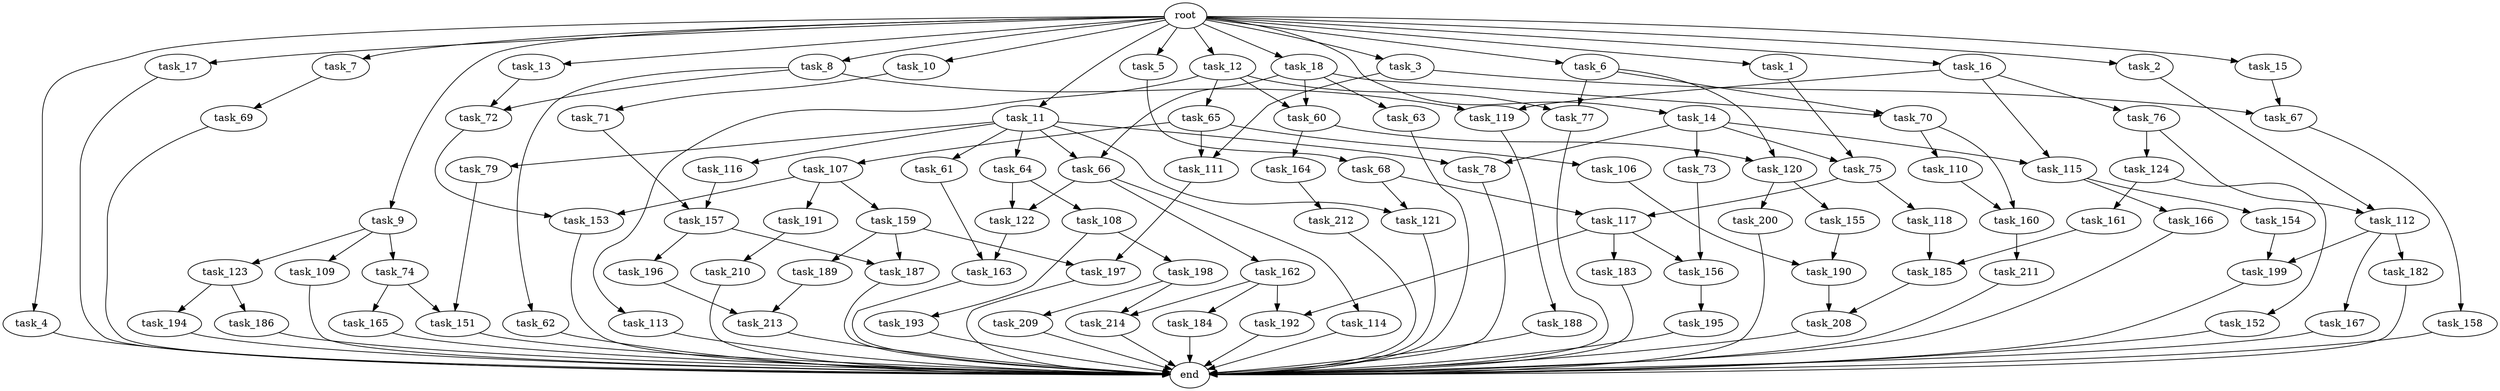 digraph G {
  root [size="0.000000"];
  task_1 [size="2.048000"];
  task_2 [size="2.048000"];
  task_3 [size="2.048000"];
  task_4 [size="2.048000"];
  task_5 [size="2.048000"];
  task_6 [size="2.048000"];
  task_7 [size="2.048000"];
  task_8 [size="2.048000"];
  task_9 [size="2.048000"];
  task_10 [size="2.048000"];
  task_11 [size="2.048000"];
  task_12 [size="2.048000"];
  task_13 [size="2.048000"];
  task_14 [size="2.048000"];
  task_15 [size="2.048000"];
  task_16 [size="2.048000"];
  task_17 [size="2.048000"];
  task_18 [size="2.048000"];
  task_60 [size="1872605741.056000"];
  task_61 [size="274877906.944000"];
  task_62 [size="1391569403.904000"];
  task_63 [size="154618822.656000"];
  task_64 [size="274877906.944000"];
  task_65 [size="1717986918.400000"];
  task_66 [size="429496729.600000"];
  task_67 [size="1992864825.344000"];
  task_68 [size="841813590.016000"];
  task_69 [size="429496729.600000"];
  task_70 [size="1872605741.056000"];
  task_71 [size="618475290.624000"];
  task_72 [size="1460288880.640000"];
  task_73 [size="841813590.016000"];
  task_74 [size="429496729.600000"];
  task_75 [size="1460288880.640000"];
  task_76 [size="1099511627.776000"];
  task_77 [size="3435973836.800000"];
  task_78 [size="1116691496.960000"];
  task_79 [size="274877906.944000"];
  task_106 [size="841813590.016000"];
  task_107 [size="841813590.016000"];
  task_108 [size="1391569403.904000"];
  task_109 [size="429496729.600000"];
  task_110 [size="274877906.944000"];
  task_111 [size="2559800508.416000"];
  task_112 [size="1872605741.056000"];
  task_113 [size="1717986918.400000"];
  task_114 [size="274877906.944000"];
  task_115 [size="1941325217.792000"];
  task_116 [size="274877906.944000"];
  task_117 [size="498216206.336000"];
  task_118 [size="429496729.600000"];
  task_119 [size="2491081031.680000"];
  task_120 [size="3435973836.800000"];
  task_121 [size="343597383.680000"];
  task_122 [size="1666447310.848000"];
  task_123 [size="429496729.600000"];
  task_124 [size="1717986918.400000"];
  task_151 [size="773094113.280000"];
  task_152 [size="429496729.600000"];
  task_153 [size="223338299.392000"];
  task_154 [size="274877906.944000"];
  task_155 [size="274877906.944000"];
  task_156 [size="1666447310.848000"];
  task_157 [size="1460288880.640000"];
  task_158 [size="1099511627.776000"];
  task_159 [size="154618822.656000"];
  task_160 [size="549755813.888000"];
  task_161 [size="429496729.600000"];
  task_162 [size="274877906.944000"];
  task_163 [size="2559800508.416000"];
  task_164 [size="1717986918.400000"];
  task_165 [size="618475290.624000"];
  task_166 [size="274877906.944000"];
  task_167 [size="1717986918.400000"];
  task_182 [size="1717986918.400000"];
  task_183 [size="274877906.944000"];
  task_184 [size="68719476.736000"];
  task_185 [size="893353197.568000"];
  task_186 [size="618475290.624000"];
  task_187 [size="1683627180.032000"];
  task_188 [size="841813590.016000"];
  task_189 [size="841813590.016000"];
  task_190 [size="1254130450.432000"];
  task_191 [size="154618822.656000"];
  task_192 [size="343597383.680000"];
  task_193 [size="1099511627.776000"];
  task_194 [size="618475290.624000"];
  task_195 [size="154618822.656000"];
  task_196 [size="841813590.016000"];
  task_197 [size="1460288880.640000"];
  task_198 [size="1099511627.776000"];
  task_199 [size="1872605741.056000"];
  task_200 [size="274877906.944000"];
  task_208 [size="996432412.672000"];
  task_209 [size="618475290.624000"];
  task_210 [size="274877906.944000"];
  task_211 [size="154618822.656000"];
  task_212 [size="841813590.016000"];
  task_213 [size="223338299.392000"];
  task_214 [size="687194767.360000"];
  end [size="0.000000"];

  root -> task_1 [size="1.000000"];
  root -> task_2 [size="1.000000"];
  root -> task_3 [size="1.000000"];
  root -> task_4 [size="1.000000"];
  root -> task_5 [size="1.000000"];
  root -> task_6 [size="1.000000"];
  root -> task_7 [size="1.000000"];
  root -> task_8 [size="1.000000"];
  root -> task_9 [size="1.000000"];
  root -> task_10 [size="1.000000"];
  root -> task_11 [size="1.000000"];
  root -> task_12 [size="1.000000"];
  root -> task_13 [size="1.000000"];
  root -> task_14 [size="1.000000"];
  root -> task_15 [size="1.000000"];
  root -> task_16 [size="1.000000"];
  root -> task_17 [size="1.000000"];
  root -> task_18 [size="1.000000"];
  task_1 -> task_75 [size="301989888.000000"];
  task_2 -> task_112 [size="75497472.000000"];
  task_3 -> task_67 [size="838860800.000000"];
  task_3 -> task_111 [size="838860800.000000"];
  task_4 -> end [size="1.000000"];
  task_5 -> task_68 [size="411041792.000000"];
  task_6 -> task_70 [size="838860800.000000"];
  task_6 -> task_77 [size="838860800.000000"];
  task_6 -> task_120 [size="838860800.000000"];
  task_7 -> task_69 [size="209715200.000000"];
  task_8 -> task_62 [size="679477248.000000"];
  task_8 -> task_72 [size="679477248.000000"];
  task_8 -> task_119 [size="679477248.000000"];
  task_9 -> task_74 [size="209715200.000000"];
  task_9 -> task_109 [size="209715200.000000"];
  task_9 -> task_123 [size="209715200.000000"];
  task_10 -> task_71 [size="301989888.000000"];
  task_11 -> task_61 [size="134217728.000000"];
  task_11 -> task_64 [size="134217728.000000"];
  task_11 -> task_66 [size="134217728.000000"];
  task_11 -> task_78 [size="134217728.000000"];
  task_11 -> task_79 [size="134217728.000000"];
  task_11 -> task_116 [size="134217728.000000"];
  task_11 -> task_121 [size="134217728.000000"];
  task_12 -> task_60 [size="838860800.000000"];
  task_12 -> task_65 [size="838860800.000000"];
  task_12 -> task_77 [size="838860800.000000"];
  task_12 -> task_113 [size="838860800.000000"];
  task_13 -> task_72 [size="33554432.000000"];
  task_14 -> task_73 [size="411041792.000000"];
  task_14 -> task_75 [size="411041792.000000"];
  task_14 -> task_78 [size="411041792.000000"];
  task_14 -> task_115 [size="411041792.000000"];
  task_15 -> task_67 [size="134217728.000000"];
  task_16 -> task_76 [size="536870912.000000"];
  task_16 -> task_115 [size="536870912.000000"];
  task_16 -> task_119 [size="536870912.000000"];
  task_17 -> end [size="1.000000"];
  task_18 -> task_60 [size="75497472.000000"];
  task_18 -> task_63 [size="75497472.000000"];
  task_18 -> task_66 [size="75497472.000000"];
  task_18 -> task_70 [size="75497472.000000"];
  task_60 -> task_120 [size="838860800.000000"];
  task_60 -> task_164 [size="838860800.000000"];
  task_61 -> task_163 [size="411041792.000000"];
  task_62 -> end [size="1.000000"];
  task_63 -> end [size="1.000000"];
  task_64 -> task_108 [size="679477248.000000"];
  task_64 -> task_122 [size="679477248.000000"];
  task_65 -> task_106 [size="411041792.000000"];
  task_65 -> task_107 [size="411041792.000000"];
  task_65 -> task_111 [size="411041792.000000"];
  task_66 -> task_114 [size="134217728.000000"];
  task_66 -> task_122 [size="134217728.000000"];
  task_66 -> task_162 [size="134217728.000000"];
  task_67 -> task_158 [size="536870912.000000"];
  task_68 -> task_117 [size="33554432.000000"];
  task_68 -> task_121 [size="33554432.000000"];
  task_69 -> end [size="1.000000"];
  task_70 -> task_110 [size="134217728.000000"];
  task_70 -> task_160 [size="134217728.000000"];
  task_71 -> task_157 [size="301989888.000000"];
  task_72 -> task_153 [size="33554432.000000"];
  task_73 -> task_156 [size="679477248.000000"];
  task_74 -> task_151 [size="301989888.000000"];
  task_74 -> task_165 [size="301989888.000000"];
  task_75 -> task_117 [size="209715200.000000"];
  task_75 -> task_118 [size="209715200.000000"];
  task_76 -> task_112 [size="838860800.000000"];
  task_76 -> task_124 [size="838860800.000000"];
  task_77 -> end [size="1.000000"];
  task_78 -> end [size="1.000000"];
  task_79 -> task_151 [size="75497472.000000"];
  task_106 -> task_190 [size="75497472.000000"];
  task_107 -> task_153 [size="75497472.000000"];
  task_107 -> task_159 [size="75497472.000000"];
  task_107 -> task_191 [size="75497472.000000"];
  task_108 -> task_193 [size="536870912.000000"];
  task_108 -> task_198 [size="536870912.000000"];
  task_109 -> end [size="1.000000"];
  task_110 -> task_160 [size="134217728.000000"];
  task_111 -> task_197 [size="301989888.000000"];
  task_112 -> task_167 [size="838860800.000000"];
  task_112 -> task_182 [size="838860800.000000"];
  task_112 -> task_199 [size="838860800.000000"];
  task_113 -> end [size="1.000000"];
  task_114 -> end [size="1.000000"];
  task_115 -> task_154 [size="134217728.000000"];
  task_115 -> task_166 [size="134217728.000000"];
  task_116 -> task_157 [size="411041792.000000"];
  task_117 -> task_156 [size="134217728.000000"];
  task_117 -> task_183 [size="134217728.000000"];
  task_117 -> task_192 [size="134217728.000000"];
  task_118 -> task_185 [size="134217728.000000"];
  task_119 -> task_188 [size="411041792.000000"];
  task_120 -> task_155 [size="134217728.000000"];
  task_120 -> task_200 [size="134217728.000000"];
  task_121 -> end [size="1.000000"];
  task_122 -> task_163 [size="838860800.000000"];
  task_123 -> task_186 [size="301989888.000000"];
  task_123 -> task_194 [size="301989888.000000"];
  task_124 -> task_152 [size="209715200.000000"];
  task_124 -> task_161 [size="209715200.000000"];
  task_151 -> end [size="1.000000"];
  task_152 -> end [size="1.000000"];
  task_153 -> end [size="1.000000"];
  task_154 -> task_199 [size="75497472.000000"];
  task_155 -> task_190 [size="536870912.000000"];
  task_156 -> task_195 [size="75497472.000000"];
  task_157 -> task_187 [size="411041792.000000"];
  task_157 -> task_196 [size="411041792.000000"];
  task_158 -> end [size="1.000000"];
  task_159 -> task_187 [size="411041792.000000"];
  task_159 -> task_189 [size="411041792.000000"];
  task_159 -> task_197 [size="411041792.000000"];
  task_160 -> task_211 [size="75497472.000000"];
  task_161 -> task_185 [size="301989888.000000"];
  task_162 -> task_184 [size="33554432.000000"];
  task_162 -> task_192 [size="33554432.000000"];
  task_162 -> task_214 [size="33554432.000000"];
  task_163 -> end [size="1.000000"];
  task_164 -> task_212 [size="411041792.000000"];
  task_165 -> end [size="1.000000"];
  task_166 -> end [size="1.000000"];
  task_167 -> end [size="1.000000"];
  task_182 -> end [size="1.000000"];
  task_183 -> end [size="1.000000"];
  task_184 -> end [size="1.000000"];
  task_185 -> task_208 [size="411041792.000000"];
  task_186 -> end [size="1.000000"];
  task_187 -> end [size="1.000000"];
  task_188 -> end [size="1.000000"];
  task_189 -> task_213 [size="75497472.000000"];
  task_190 -> task_208 [size="75497472.000000"];
  task_191 -> task_210 [size="134217728.000000"];
  task_192 -> end [size="1.000000"];
  task_193 -> end [size="1.000000"];
  task_194 -> end [size="1.000000"];
  task_195 -> end [size="1.000000"];
  task_196 -> task_213 [size="33554432.000000"];
  task_197 -> end [size="1.000000"];
  task_198 -> task_209 [size="301989888.000000"];
  task_198 -> task_214 [size="301989888.000000"];
  task_199 -> end [size="1.000000"];
  task_200 -> end [size="1.000000"];
  task_208 -> end [size="1.000000"];
  task_209 -> end [size="1.000000"];
  task_210 -> end [size="1.000000"];
  task_211 -> end [size="1.000000"];
  task_212 -> end [size="1.000000"];
  task_213 -> end [size="1.000000"];
  task_214 -> end [size="1.000000"];
}
